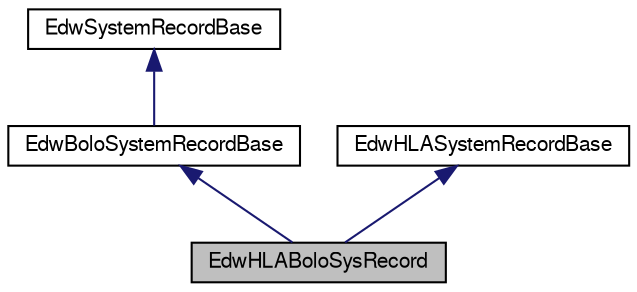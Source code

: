 digraph G
{
  edge [fontname="FreeSans",fontsize="10",labelfontname="FreeSans",labelfontsize="10"];
  node [fontname="FreeSans",fontsize="10",shape=record];
  Node1 [label="EdwHLABoloSysRecord",height=0.2,width=0.4,color="black", fillcolor="grey75", style="filled" fontcolor="black"];
  Node2 -> Node1 [dir=back,color="midnightblue",fontsize="10",style="solid"];
  Node2 [label="EdwBoloSystemRecordBase",height=0.2,width=0.4,color="black", fillcolor="white", style="filled",URL="$class_edw_bolo_system_record_base.html"];
  Node3 -> Node2 [dir=back,color="midnightblue",fontsize="10",style="solid"];
  Node3 [label="EdwSystemRecordBase",height=0.2,width=0.4,color="black", fillcolor="white", style="filled",URL="$class_edw_system_record_base.html"];
  Node4 -> Node1 [dir=back,color="midnightblue",fontsize="10",style="solid"];
  Node4 [label="EdwHLASystemRecordBase",height=0.2,width=0.4,color="black", fillcolor="white", style="filled",URL="$class_edw_h_l_a_system_record_base.html"];
}
